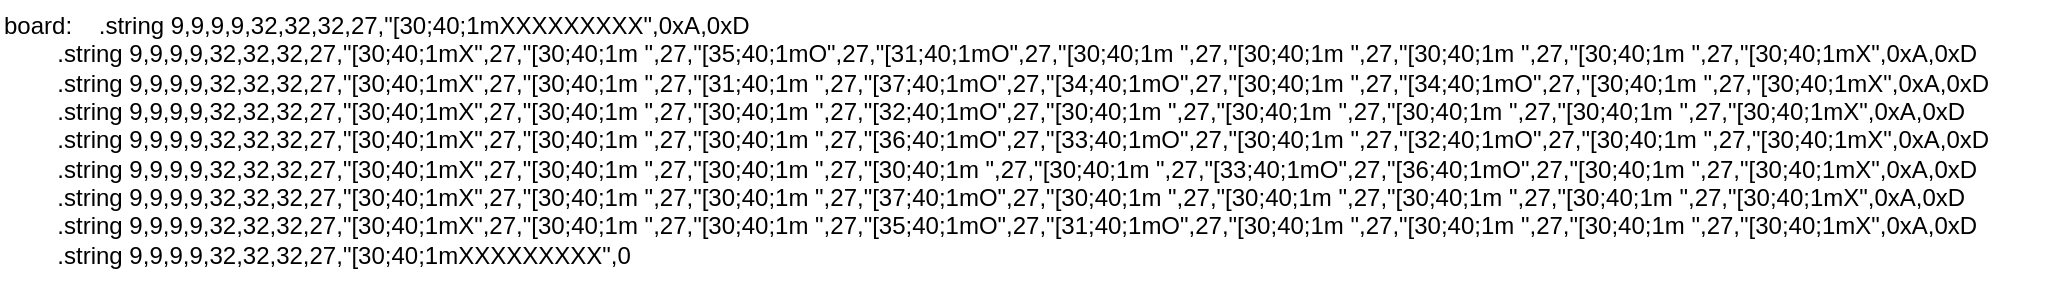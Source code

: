 <mxfile>
    <diagram id="zm5wL6IId0SvJkp5KeeG" name="Page-1">
        <mxGraphModel dx="679" dy="404" grid="1" gridSize="10" guides="1" tooltips="1" connect="1" arrows="1" fold="1" page="1" pageScale="1" pageWidth="850" pageHeight="1100" math="0" shadow="0">
            <root>
                <mxCell id="0"/>
                <mxCell id="1" parent="0"/>
                <mxCell id="2" value="&lt;div&gt;board:&amp;nbsp; &amp;nbsp; .string 9,9,9,9,32,32,32,27,&quot;[30;40;1mXXXXXXXXX&quot;,0xA,0xD&lt;/div&gt;&lt;div&gt;&amp;nbsp; &amp;nbsp; &amp;nbsp; &amp;nbsp; .string 9,9,9,9,32,32,32,27,&quot;[30;40;1mX&quot;,27,&quot;[30;40;1m &quot;,27,&quot;[35;40;1mO&quot;,27,&quot;[31;40;1mO&quot;,27,&quot;[30;40;1m &quot;,27,&quot;[30;40;1m &quot;,27,&quot;[30;40;1m &quot;,27,&quot;[30;40;1m &quot;,27,&quot;[30;40;1mX&quot;,0xA,0xD&lt;/div&gt;&lt;div&gt;&amp;nbsp; &amp;nbsp; &amp;nbsp; &amp;nbsp; .string 9,9,9,9,32,32,32,27,&quot;[30;40;1mX&quot;,27,&quot;[30;40;1m &quot;,27,&quot;[31;40;1m &quot;,27,&quot;[37;40;1mO&quot;,27,&quot;[34;40;1mO&quot;,27,&quot;[30;40;1m &quot;,27,&quot;[34;40;1mO&quot;,27,&quot;[30;40;1m &quot;,27,&quot;[30;40;1mX&quot;,0xA,0xD&lt;/div&gt;&lt;div&gt;&amp;nbsp; &amp;nbsp; &amp;nbsp; &amp;nbsp; .string 9,9,9,9,32,32,32,27,&quot;[30;40;1mX&quot;,27,&quot;[30;40;1m &quot;,27,&quot;[30;40;1m &quot;,27,&quot;[32;40;1mO&quot;,27,&quot;[30;40;1m &quot;,27,&quot;[30;40;1m &quot;,27,&quot;[30;40;1m &quot;,27,&quot;[30;40;1m &quot;,27,&quot;[30;40;1mX&quot;,0xA,0xD&lt;/div&gt;&lt;div&gt;&amp;nbsp; &amp;nbsp; &amp;nbsp; &amp;nbsp; .string 9,9,9,9,32,32,32,27,&quot;[30;40;1mX&quot;,27,&quot;[30;40;1m &quot;,27,&quot;[30;40;1m &quot;,27,&quot;[36;40;1mO&quot;,27,&quot;[33;40;1mO&quot;,27,&quot;[30;40;1m &quot;,27,&quot;[32;40;1mO&quot;,27,&quot;[30;40;1m &quot;,27,&quot;[30;40;1mX&quot;,0xA,0xD&lt;/div&gt;&lt;div&gt;&amp;nbsp; &amp;nbsp; &amp;nbsp; &amp;nbsp; .string 9,9,9,9,32,32,32,27,&quot;[30;40;1mX&quot;,27,&quot;[30;40;1m &quot;,27,&quot;[30;40;1m &quot;,27,&quot;[30;40;1m &quot;,27,&quot;[30;40;1m &quot;,27,&quot;[33;40;1mO&quot;,27,&quot;[36;40;1mO&quot;,27,&quot;[30;40;1m &quot;,27,&quot;[30;40;1mX&quot;,0xA,0xD&lt;/div&gt;&lt;div&gt;&amp;nbsp; &amp;nbsp; &amp;nbsp; &amp;nbsp; .string 9,9,9,9,32,32,32,27,&quot;[30;40;1mX&quot;,27,&quot;[30;40;1m &quot;,27,&quot;[30;40;1m &quot;,27,&quot;[37;40;1mO&quot;,27,&quot;[30;40;1m &quot;,27,&quot;[30;40;1m &quot;,27,&quot;[30;40;1m &quot;,27,&quot;[30;40;1m &quot;,27,&quot;[30;40;1mX&quot;,0xA,0xD&lt;/div&gt;&lt;div&gt;&amp;nbsp; &amp;nbsp; &amp;nbsp; &amp;nbsp; .string 9,9,9,9,32,32,32,27,&quot;[30;40;1mX&quot;,27,&quot;[30;40;1m &quot;,27,&quot;[30;40;1m &quot;,27,&quot;[35;40;1mO&quot;,27,&quot;[31;40;1mO&quot;,27,&quot;[30;40;1m &quot;,27,&quot;[30;40;1m &quot;,27,&quot;[30;40;1m &quot;,27,&quot;[30;40;1mX&quot;,0xA,0xD&lt;/div&gt;&lt;div&gt;&amp;nbsp; &amp;nbsp; &amp;nbsp; &amp;nbsp; .string 9,9,9,9,32,32,32,27,&quot;[30;40;1mXXXXXXXXX&quot;,0&lt;/div&gt;" style="text;html=1;strokeColor=none;fillColor=none;align=left;verticalAlign=middle;whiteSpace=wrap;rounded=0;" vertex="1" parent="1">
                    <mxGeometry x="120" y="170" width="1030" height="140" as="geometry"/>
                </mxCell>
            </root>
        </mxGraphModel>
    </diagram>
</mxfile>